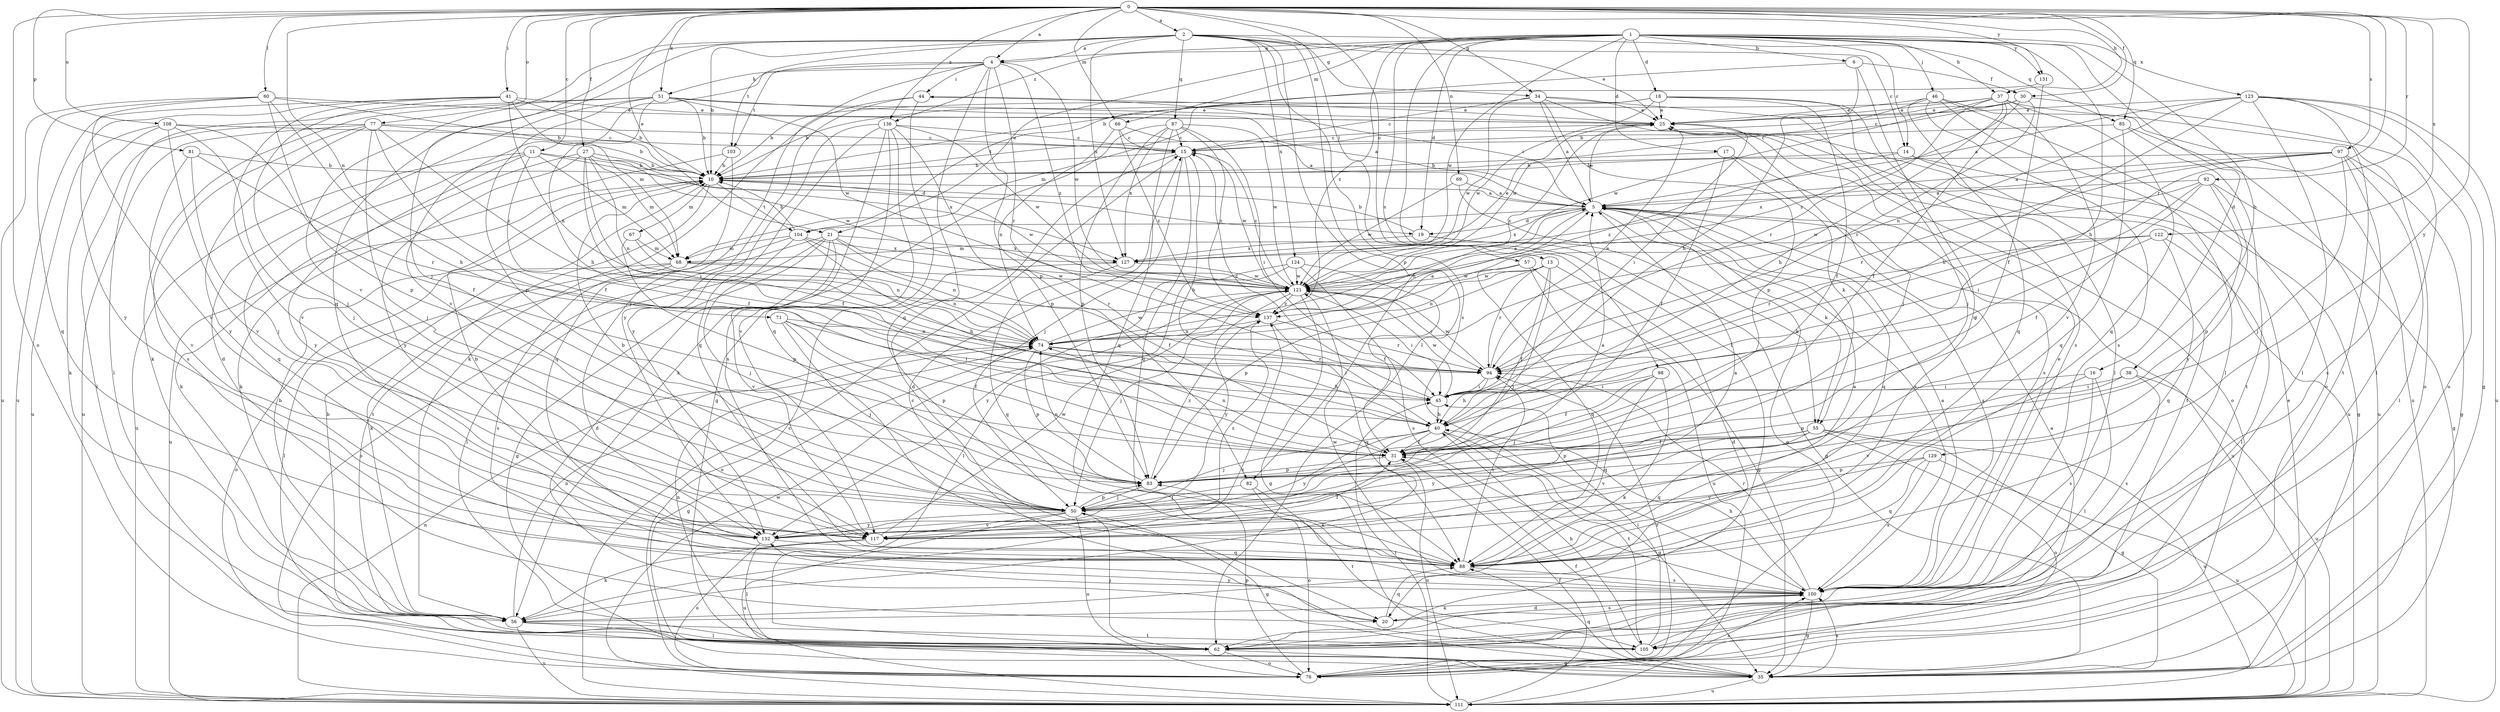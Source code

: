 strict digraph  {
0;
1;
2;
4;
5;
6;
10;
11;
13;
14;
15;
16;
17;
18;
19;
20;
21;
25;
27;
30;
31;
34;
35;
37;
38;
40;
41;
44;
45;
46;
50;
51;
55;
56;
57;
60;
62;
66;
67;
68;
69;
71;
74;
77;
78;
81;
82;
83;
85;
87;
88;
92;
94;
97;
98;
100;
103;
104;
105;
108;
111;
117;
121;
122;
123;
124;
127;
129;
131;
132;
136;
137;
0 -> 2  [label=a];
0 -> 4  [label=a];
0 -> 11  [label=c];
0 -> 13  [label=c];
0 -> 21  [label=e];
0 -> 27  [label=f];
0 -> 30  [label=f];
0 -> 34  [label=g];
0 -> 37  [label=h];
0 -> 41  [label=i];
0 -> 51  [label=k];
0 -> 57  [label=l];
0 -> 60  [label=l];
0 -> 66  [label=m];
0 -> 69  [label=n];
0 -> 71  [label=n];
0 -> 77  [label=o];
0 -> 78  [label=o];
0 -> 81  [label=p];
0 -> 85  [label=q];
0 -> 92  [label=r];
0 -> 94  [label=r];
0 -> 97  [label=s];
0 -> 108  [label=u];
0 -> 122  [label=x];
0 -> 129  [label=y];
0 -> 131  [label=y];
0 -> 136  [label=z];
1 -> 4  [label=a];
1 -> 6  [label=b];
1 -> 14  [label=c];
1 -> 16  [label=d];
1 -> 17  [label=d];
1 -> 18  [label=d];
1 -> 19  [label=d];
1 -> 21  [label=e];
1 -> 37  [label=h];
1 -> 38  [label=h];
1 -> 40  [label=h];
1 -> 46  [label=j];
1 -> 62  [label=l];
1 -> 66  [label=m];
1 -> 98  [label=s];
1 -> 121  [label=w];
1 -> 123  [label=x];
1 -> 131  [label=y];
1 -> 136  [label=z];
1 -> 137  [label=z];
2 -> 4  [label=a];
2 -> 10  [label=b];
2 -> 14  [label=c];
2 -> 25  [label=e];
2 -> 34  [label=g];
2 -> 50  [label=j];
2 -> 62  [label=l];
2 -> 82  [label=p];
2 -> 85  [label=q];
2 -> 87  [label=q];
2 -> 88  [label=q];
2 -> 100  [label=s];
2 -> 103  [label=t];
2 -> 117  [label=v];
2 -> 124  [label=x];
2 -> 127  [label=x];
4 -> 44  [label=i];
4 -> 51  [label=k];
4 -> 82  [label=p];
4 -> 88  [label=q];
4 -> 94  [label=r];
4 -> 103  [label=t];
4 -> 117  [label=v];
4 -> 121  [label=w];
4 -> 132  [label=y];
4 -> 137  [label=z];
5 -> 19  [label=d];
5 -> 25  [label=e];
5 -> 44  [label=i];
5 -> 55  [label=k];
5 -> 74  [label=n];
5 -> 78  [label=o];
5 -> 88  [label=q];
5 -> 100  [label=s];
5 -> 104  [label=t];
5 -> 111  [label=u];
5 -> 127  [label=x];
6 -> 30  [label=f];
6 -> 40  [label=h];
6 -> 88  [label=q];
6 -> 104  [label=t];
10 -> 5  [label=a];
10 -> 67  [label=m];
10 -> 104  [label=t];
10 -> 105  [label=t];
10 -> 111  [label=u];
10 -> 121  [label=w];
11 -> 10  [label=b];
11 -> 19  [label=d];
11 -> 31  [label=f];
11 -> 68  [label=m];
11 -> 88  [label=q];
11 -> 111  [label=u];
11 -> 132  [label=y];
13 -> 20  [label=d];
13 -> 31  [label=f];
13 -> 50  [label=j];
13 -> 74  [label=n];
13 -> 83  [label=p];
13 -> 94  [label=r];
13 -> 121  [label=w];
14 -> 10  [label=b];
14 -> 35  [label=g];
14 -> 105  [label=t];
14 -> 137  [label=z];
15 -> 10  [label=b];
15 -> 20  [label=d];
15 -> 40  [label=h];
15 -> 50  [label=j];
15 -> 88  [label=q];
15 -> 121  [label=w];
16 -> 45  [label=i];
16 -> 62  [label=l];
16 -> 100  [label=s];
16 -> 117  [label=v];
17 -> 10  [label=b];
17 -> 31  [label=f];
17 -> 55  [label=k];
17 -> 100  [label=s];
18 -> 10  [label=b];
18 -> 25  [label=e];
18 -> 31  [label=f];
18 -> 50  [label=j];
18 -> 68  [label=m];
18 -> 100  [label=s];
18 -> 121  [label=w];
19 -> 10  [label=b];
19 -> 35  [label=g];
19 -> 55  [label=k];
19 -> 127  [label=x];
20 -> 88  [label=q];
20 -> 100  [label=s];
20 -> 132  [label=y];
21 -> 20  [label=d];
21 -> 31  [label=f];
21 -> 35  [label=g];
21 -> 62  [label=l];
21 -> 78  [label=o];
21 -> 94  [label=r];
21 -> 117  [label=v];
21 -> 127  [label=x];
25 -> 15  [label=c];
25 -> 45  [label=i];
25 -> 78  [label=o];
25 -> 111  [label=u];
25 -> 137  [label=z];
27 -> 10  [label=b];
27 -> 31  [label=f];
27 -> 45  [label=i];
27 -> 56  [label=k];
27 -> 68  [label=m];
27 -> 74  [label=n];
27 -> 121  [label=w];
27 -> 127  [label=x];
27 -> 132  [label=y];
30 -> 10  [label=b];
30 -> 15  [label=c];
30 -> 25  [label=e];
30 -> 62  [label=l];
30 -> 94  [label=r];
30 -> 137  [label=z];
31 -> 74  [label=n];
31 -> 83  [label=p];
31 -> 111  [label=u];
34 -> 5  [label=a];
34 -> 15  [label=c];
34 -> 25  [label=e];
34 -> 50  [label=j];
34 -> 62  [label=l];
34 -> 83  [label=p];
34 -> 121  [label=w];
35 -> 25  [label=e];
35 -> 31  [label=f];
35 -> 88  [label=q];
35 -> 100  [label=s];
35 -> 111  [label=u];
37 -> 10  [label=b];
37 -> 25  [label=e];
37 -> 31  [label=f];
37 -> 40  [label=h];
37 -> 78  [label=o];
37 -> 88  [label=q];
37 -> 94  [label=r];
37 -> 117  [label=v];
37 -> 121  [label=w];
38 -> 45  [label=i];
38 -> 83  [label=p];
38 -> 100  [label=s];
38 -> 111  [label=u];
40 -> 31  [label=f];
40 -> 35  [label=g];
40 -> 50  [label=j];
40 -> 56  [label=k];
40 -> 105  [label=t];
40 -> 132  [label=y];
41 -> 10  [label=b];
41 -> 25  [label=e];
41 -> 50  [label=j];
41 -> 68  [label=m];
41 -> 74  [label=n];
41 -> 111  [label=u];
41 -> 117  [label=v];
41 -> 132  [label=y];
44 -> 25  [label=e];
44 -> 56  [label=k];
44 -> 88  [label=q];
44 -> 132  [label=y];
45 -> 15  [label=c];
45 -> 40  [label=h];
45 -> 121  [label=w];
46 -> 25  [label=e];
46 -> 62  [label=l];
46 -> 78  [label=o];
46 -> 88  [label=q];
46 -> 100  [label=s];
46 -> 111  [label=u];
46 -> 121  [label=w];
50 -> 10  [label=b];
50 -> 35  [label=g];
50 -> 78  [label=o];
50 -> 83  [label=p];
50 -> 111  [label=u];
50 -> 117  [label=v];
50 -> 132  [label=y];
51 -> 5  [label=a];
51 -> 10  [label=b];
51 -> 20  [label=d];
51 -> 25  [label=e];
51 -> 40  [label=h];
51 -> 56  [label=k];
51 -> 62  [label=l];
51 -> 83  [label=p];
51 -> 121  [label=w];
55 -> 31  [label=f];
55 -> 35  [label=g];
55 -> 78  [label=o];
55 -> 83  [label=p];
55 -> 88  [label=q];
55 -> 111  [label=u];
55 -> 117  [label=v];
55 -> 132  [label=y];
56 -> 10  [label=b];
56 -> 62  [label=l];
56 -> 74  [label=n];
56 -> 105  [label=t];
56 -> 111  [label=u];
56 -> 137  [label=z];
57 -> 35  [label=g];
57 -> 88  [label=q];
57 -> 111  [label=u];
57 -> 121  [label=w];
60 -> 10  [label=b];
60 -> 25  [label=e];
60 -> 40  [label=h];
60 -> 83  [label=p];
60 -> 88  [label=q];
60 -> 111  [label=u];
60 -> 117  [label=v];
62 -> 10  [label=b];
62 -> 35  [label=g];
62 -> 50  [label=j];
62 -> 74  [label=n];
62 -> 78  [label=o];
66 -> 5  [label=a];
66 -> 15  [label=c];
66 -> 74  [label=n];
66 -> 137  [label=z];
67 -> 68  [label=m];
67 -> 74  [label=n];
67 -> 83  [label=p];
68 -> 62  [label=l];
68 -> 74  [label=n];
68 -> 78  [label=o];
68 -> 100  [label=s];
68 -> 121  [label=w];
69 -> 5  [label=a];
69 -> 100  [label=s];
69 -> 121  [label=w];
71 -> 31  [label=f];
71 -> 45  [label=i];
71 -> 50  [label=j];
71 -> 74  [label=n];
71 -> 83  [label=p];
74 -> 5  [label=a];
74 -> 35  [label=g];
74 -> 40  [label=h];
74 -> 45  [label=i];
74 -> 83  [label=p];
74 -> 94  [label=r];
74 -> 121  [label=w];
77 -> 10  [label=b];
77 -> 15  [label=c];
77 -> 31  [label=f];
77 -> 50  [label=j];
77 -> 62  [label=l];
77 -> 100  [label=s];
77 -> 111  [label=u];
77 -> 132  [label=y];
77 -> 137  [label=z];
78 -> 83  [label=p];
78 -> 94  [label=r];
78 -> 100  [label=s];
81 -> 10  [label=b];
81 -> 50  [label=j];
81 -> 94  [label=r];
81 -> 117  [label=v];
82 -> 50  [label=j];
82 -> 78  [label=o];
82 -> 105  [label=t];
83 -> 5  [label=a];
83 -> 50  [label=j];
83 -> 74  [label=n];
83 -> 137  [label=z];
85 -> 15  [label=c];
85 -> 88  [label=q];
85 -> 105  [label=t];
85 -> 111  [label=u];
87 -> 15  [label=c];
87 -> 45  [label=i];
87 -> 56  [label=k];
87 -> 83  [label=p];
87 -> 88  [label=q];
87 -> 121  [label=w];
87 -> 127  [label=x];
87 -> 137  [label=z];
88 -> 5  [label=a];
88 -> 94  [label=r];
88 -> 100  [label=s];
92 -> 5  [label=a];
92 -> 31  [label=f];
92 -> 35  [label=g];
92 -> 45  [label=i];
92 -> 83  [label=p];
92 -> 121  [label=w];
92 -> 132  [label=y];
94 -> 25  [label=e];
94 -> 40  [label=h];
94 -> 45  [label=i];
94 -> 121  [label=w];
97 -> 5  [label=a];
97 -> 10  [label=b];
97 -> 35  [label=g];
97 -> 50  [label=j];
97 -> 62  [label=l];
97 -> 94  [label=r];
97 -> 100  [label=s];
97 -> 127  [label=x];
98 -> 31  [label=f];
98 -> 45  [label=i];
98 -> 50  [label=j];
98 -> 56  [label=k];
98 -> 88  [label=q];
100 -> 5  [label=a];
100 -> 20  [label=d];
100 -> 25  [label=e];
100 -> 35  [label=g];
100 -> 40  [label=h];
100 -> 56  [label=k];
100 -> 94  [label=r];
100 -> 121  [label=w];
103 -> 10  [label=b];
103 -> 56  [label=k];
103 -> 88  [label=q];
104 -> 10  [label=b];
104 -> 40  [label=h];
104 -> 50  [label=j];
104 -> 56  [label=k];
104 -> 68  [label=m];
104 -> 74  [label=n];
104 -> 127  [label=x];
105 -> 5  [label=a];
105 -> 15  [label=c];
105 -> 40  [label=h];
105 -> 45  [label=i];
108 -> 15  [label=c];
108 -> 31  [label=f];
108 -> 50  [label=j];
108 -> 56  [label=k];
108 -> 111  [label=u];
108 -> 117  [label=v];
111 -> 15  [label=c];
111 -> 31  [label=f];
111 -> 45  [label=i];
111 -> 74  [label=n];
111 -> 121  [label=w];
117 -> 5  [label=a];
117 -> 31  [label=f];
117 -> 56  [label=k];
117 -> 62  [label=l];
117 -> 121  [label=w];
117 -> 137  [label=z];
121 -> 5  [label=a];
121 -> 15  [label=c];
121 -> 35  [label=g];
121 -> 45  [label=i];
121 -> 50  [label=j];
121 -> 94  [label=r];
121 -> 132  [label=y];
121 -> 137  [label=z];
122 -> 45  [label=i];
122 -> 62  [label=l];
122 -> 68  [label=m];
122 -> 88  [label=q];
122 -> 94  [label=r];
123 -> 5  [label=a];
123 -> 25  [label=e];
123 -> 35  [label=g];
123 -> 40  [label=h];
123 -> 62  [label=l];
123 -> 74  [label=n];
123 -> 78  [label=o];
123 -> 105  [label=t];
123 -> 111  [label=u];
124 -> 31  [label=f];
124 -> 62  [label=l];
124 -> 100  [label=s];
124 -> 121  [label=w];
124 -> 132  [label=y];
127 -> 25  [label=e];
127 -> 78  [label=o];
127 -> 88  [label=q];
127 -> 121  [label=w];
129 -> 83  [label=p];
129 -> 88  [label=q];
129 -> 100  [label=s];
129 -> 111  [label=u];
129 -> 132  [label=y];
131 -> 10  [label=b];
131 -> 31  [label=f];
132 -> 10  [label=b];
132 -> 78  [label=o];
132 -> 88  [label=q];
136 -> 15  [label=c];
136 -> 35  [label=g];
136 -> 83  [label=p];
136 -> 88  [label=q];
136 -> 100  [label=s];
136 -> 117  [label=v];
136 -> 121  [label=w];
136 -> 132  [label=y];
137 -> 74  [label=n];
137 -> 88  [label=q];
137 -> 94  [label=r];
}
